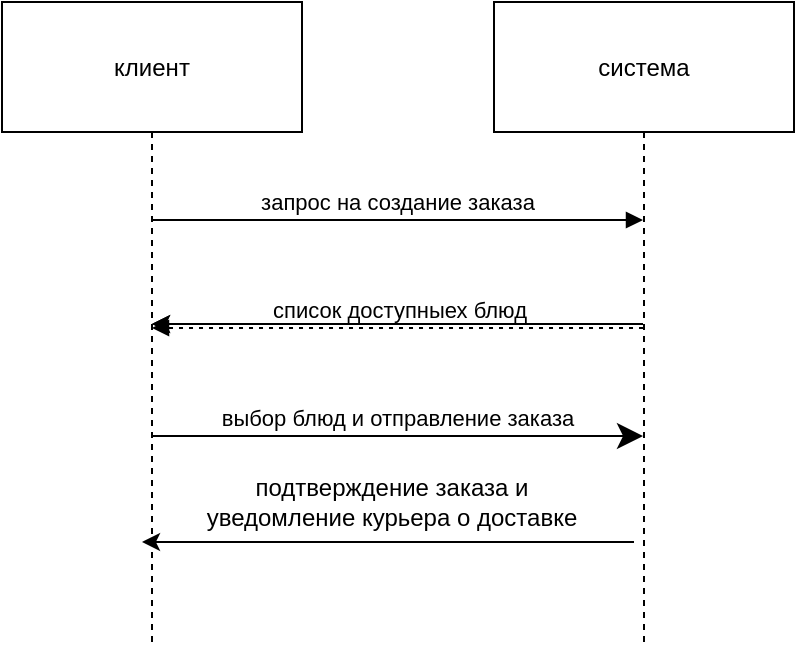 <mxfile version="24.7.15">
  <diagram name="Страница — 1" id="v81VyHDoU9i60TqtMk35">
    <mxGraphModel dx="464" dy="555" grid="1" gridSize="10" guides="1" tooltips="1" connect="1" arrows="1" fold="1" page="1" pageScale="1" pageWidth="827" pageHeight="1169" math="0" shadow="0">
      <root>
        <mxCell id="0" />
        <mxCell id="1" parent="0" />
        <mxCell id="2" value="клиент" style="shape=umlLifeline;perimeter=lifelinePerimeter;whiteSpace=wrap;container=1;dropTarget=0;collapsible=0;recursiveResize=0;outlineConnect=0;portConstraint=eastwest;newEdgeStyle={&quot;edgeStyle&quot;:&quot;elbowEdgeStyle&quot;,&quot;elbow&quot;:&quot;vertical&quot;,&quot;curved&quot;:0,&quot;rounded&quot;:0};size=65;" parent="1" vertex="1">
          <mxGeometry width="150" height="322" as="geometry" />
        </mxCell>
        <mxCell id="3" value="система" style="shape=umlLifeline;perimeter=lifelinePerimeter;whiteSpace=wrap;container=1;dropTarget=0;collapsible=0;recursiveResize=0;outlineConnect=0;portConstraint=eastwest;newEdgeStyle={&quot;edgeStyle&quot;:&quot;elbowEdgeStyle&quot;,&quot;elbow&quot;:&quot;vertical&quot;,&quot;curved&quot;:0,&quot;rounded&quot;:0};size=65;" parent="1" vertex="1">
          <mxGeometry x="246" width="150" height="322" as="geometry" />
        </mxCell>
        <mxCell id="4" value="запрос на создание заказа" style="verticalAlign=bottom;edgeStyle=elbowEdgeStyle;elbow=vertical;curved=0;rounded=0;endArrow=block;" parent="1" source="2" target="3" edge="1">
          <mxGeometry relative="1" as="geometry">
            <Array as="points">
              <mxPoint x="207" y="109" />
            </Array>
          </mxGeometry>
        </mxCell>
        <mxCell id="5" value=" список доступныех блюд" style="verticalAlign=bottom;edgeStyle=elbowEdgeStyle;elbow=vertical;curved=0;rounded=0;dashed=1;dashPattern=2 3;endArrow=block;" parent="1" source="3" target="2" edge="1">
          <mxGeometry relative="1" as="geometry">
            <Array as="points">
              <mxPoint x="210" y="163" />
            </Array>
          </mxGeometry>
        </mxCell>
        <mxCell id="6" value="выбор блюд и отправление заказа" style="verticalAlign=bottom;edgeStyle=elbowEdgeStyle;elbow=vertical;curved=0;rounded=0;endArrow=classic;endSize=10;" parent="1" source="2" target="3" edge="1">
          <mxGeometry relative="1" as="geometry">
            <Array as="points">
              <mxPoint x="207" y="217" />
            </Array>
          </mxGeometry>
        </mxCell>
        <mxCell id="P6GV1vtY-39aNp2DqJ44-6" value="" style="endArrow=classic;html=1;rounded=0;" edge="1" parent="1" source="3" target="2">
          <mxGeometry width="50" height="50" relative="1" as="geometry">
            <mxPoint x="230" y="310" as="sourcePoint" />
            <mxPoint x="280" y="260" as="targetPoint" />
          </mxGeometry>
        </mxCell>
        <mxCell id="P6GV1vtY-39aNp2DqJ44-7" value="" style="endArrow=classic;html=1;rounded=0;" edge="1" parent="1" source="3" target="2">
          <mxGeometry width="50" height="50" relative="1" as="geometry">
            <mxPoint x="230" y="310" as="sourcePoint" />
            <mxPoint x="160" y="260" as="targetPoint" />
          </mxGeometry>
        </mxCell>
        <mxCell id="P6GV1vtY-39aNp2DqJ44-8" value="" style="endArrow=classic;html=1;rounded=0;" edge="1" parent="1">
          <mxGeometry width="50" height="50" relative="1" as="geometry">
            <mxPoint x="316" y="270" as="sourcePoint" />
            <mxPoint x="70" y="270" as="targetPoint" />
          </mxGeometry>
        </mxCell>
        <mxCell id="P6GV1vtY-39aNp2DqJ44-9" value="подтверждение заказа и уведомление курьера о доставке" style="text;strokeColor=none;align=center;fillColor=none;html=1;verticalAlign=middle;whiteSpace=wrap;rounded=0;" vertex="1" parent="1">
          <mxGeometry x="90" y="240" width="210" height="20" as="geometry" />
        </mxCell>
      </root>
    </mxGraphModel>
  </diagram>
</mxfile>
